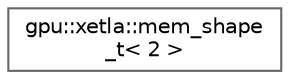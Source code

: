 digraph "Graphical Class Hierarchy"
{
 // LATEX_PDF_SIZE
  bgcolor="transparent";
  edge [fontname=Helvetica,fontsize=10,labelfontname=Helvetica,labelfontsize=10];
  node [fontname=Helvetica,fontsize=10,shape=box,height=0.2,width=0.4];
  rankdir="LR";
  Node0 [id="Node000000",label="gpu::xetla::mem_shape\l_t\< 2 \>",height=0.2,width=0.4,color="grey40", fillcolor="white", style="filled",URL="$structgpu_1_1xetla_1_1mem__shape__t_3_012_01_4.html",tooltip=" "];
}
